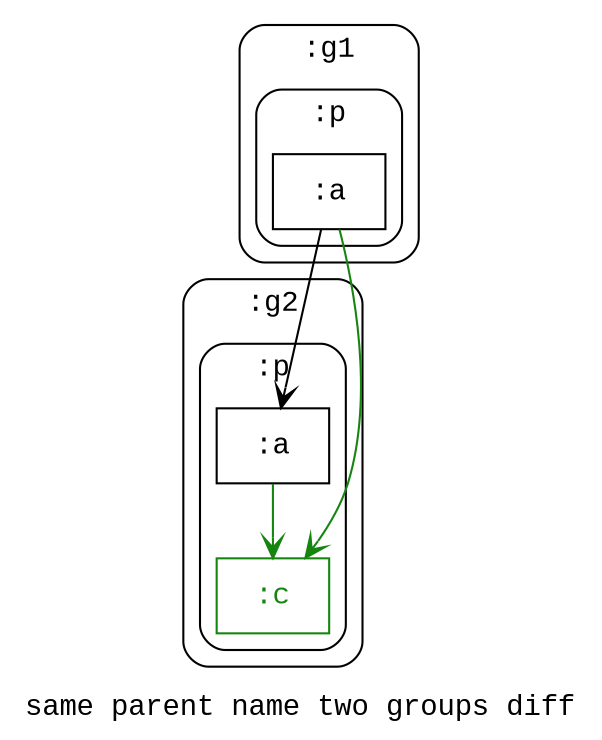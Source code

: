 digraph D {
    tooltip="same parent name two groups diff";
    label="same parent name two groups diff";
    bgcolor="#ffffff";
    fontcolor="#000000";
    fontname="Courier New";
    
    subgraph cluster_node1 { /* :g1 */
        label=":g1";
        style="rounded";
        fontname="Courier New";
        color="#000000";
        fontcolor="#000000";
        tooltip=":g1";
        
        subgraph cluster_node2 { /* :p */
            label=":p";
            style="rounded";
            fontname="Courier New";
            color="#000000";
            fontcolor="#000000";
            tooltip=":g1:p";
            
            node3 [color="#000000",fontcolor="#000000",fontname="Courier New",shape="rectangle",tooltip=":g1:p:a",label=":a"]
        }
    }
    
    subgraph cluster_node4 { /* :g2 */
        label=":g2";
        style="rounded";
        fontname="Courier New";
        color="#000000";
        fontcolor="#000000";
        tooltip=":g2";
        
        subgraph cluster_node5 { /* :p */
            label=":p";
            style="rounded";
            fontname="Courier New";
            color="#000000";
            fontcolor="#000000";
            tooltip=":g2:p";
            
            node6 [color="#000000",fontcolor="#000000",fontname="Courier New",shape="rectangle",tooltip=":g2:p:a",label=":a"]
            node7 [color="#158510",fontcolor="#158510",fontname="Courier New",shape="rectangle",tooltip=":g2:p:c",label=":c"]
        }
    }
    
    node3 -> node6 [arrowhead="vee",color="#000000",tooltip=":g1:p:a\n   ->\n:g2:p:a",]
    node3 -> node7 [arrowhead="vee",color="#158510",tooltip=":g1:p:a\n   ->\n:g2:p:c",]
    node6 -> node7 [arrowhead="vee",color="#158510",tooltip=":g2:p:a\n   ->\n:g2:p:c",]
}

